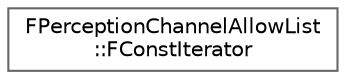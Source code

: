 digraph "Graphical Class Hierarchy"
{
 // INTERACTIVE_SVG=YES
 // LATEX_PDF_SIZE
  bgcolor="transparent";
  edge [fontname=Helvetica,fontsize=10,labelfontname=Helvetica,labelfontsize=10];
  node [fontname=Helvetica,fontsize=10,shape=box,height=0.2,width=0.4];
  rankdir="LR";
  Node0 [id="Node000000",label="FPerceptionChannelAllowList\l::FConstIterator",height=0.2,width=0.4,color="grey40", fillcolor="white", style="filled",URL="$d4/d05/structFPerceptionChannelAllowList_1_1FConstIterator.html",tooltip=" "];
}
